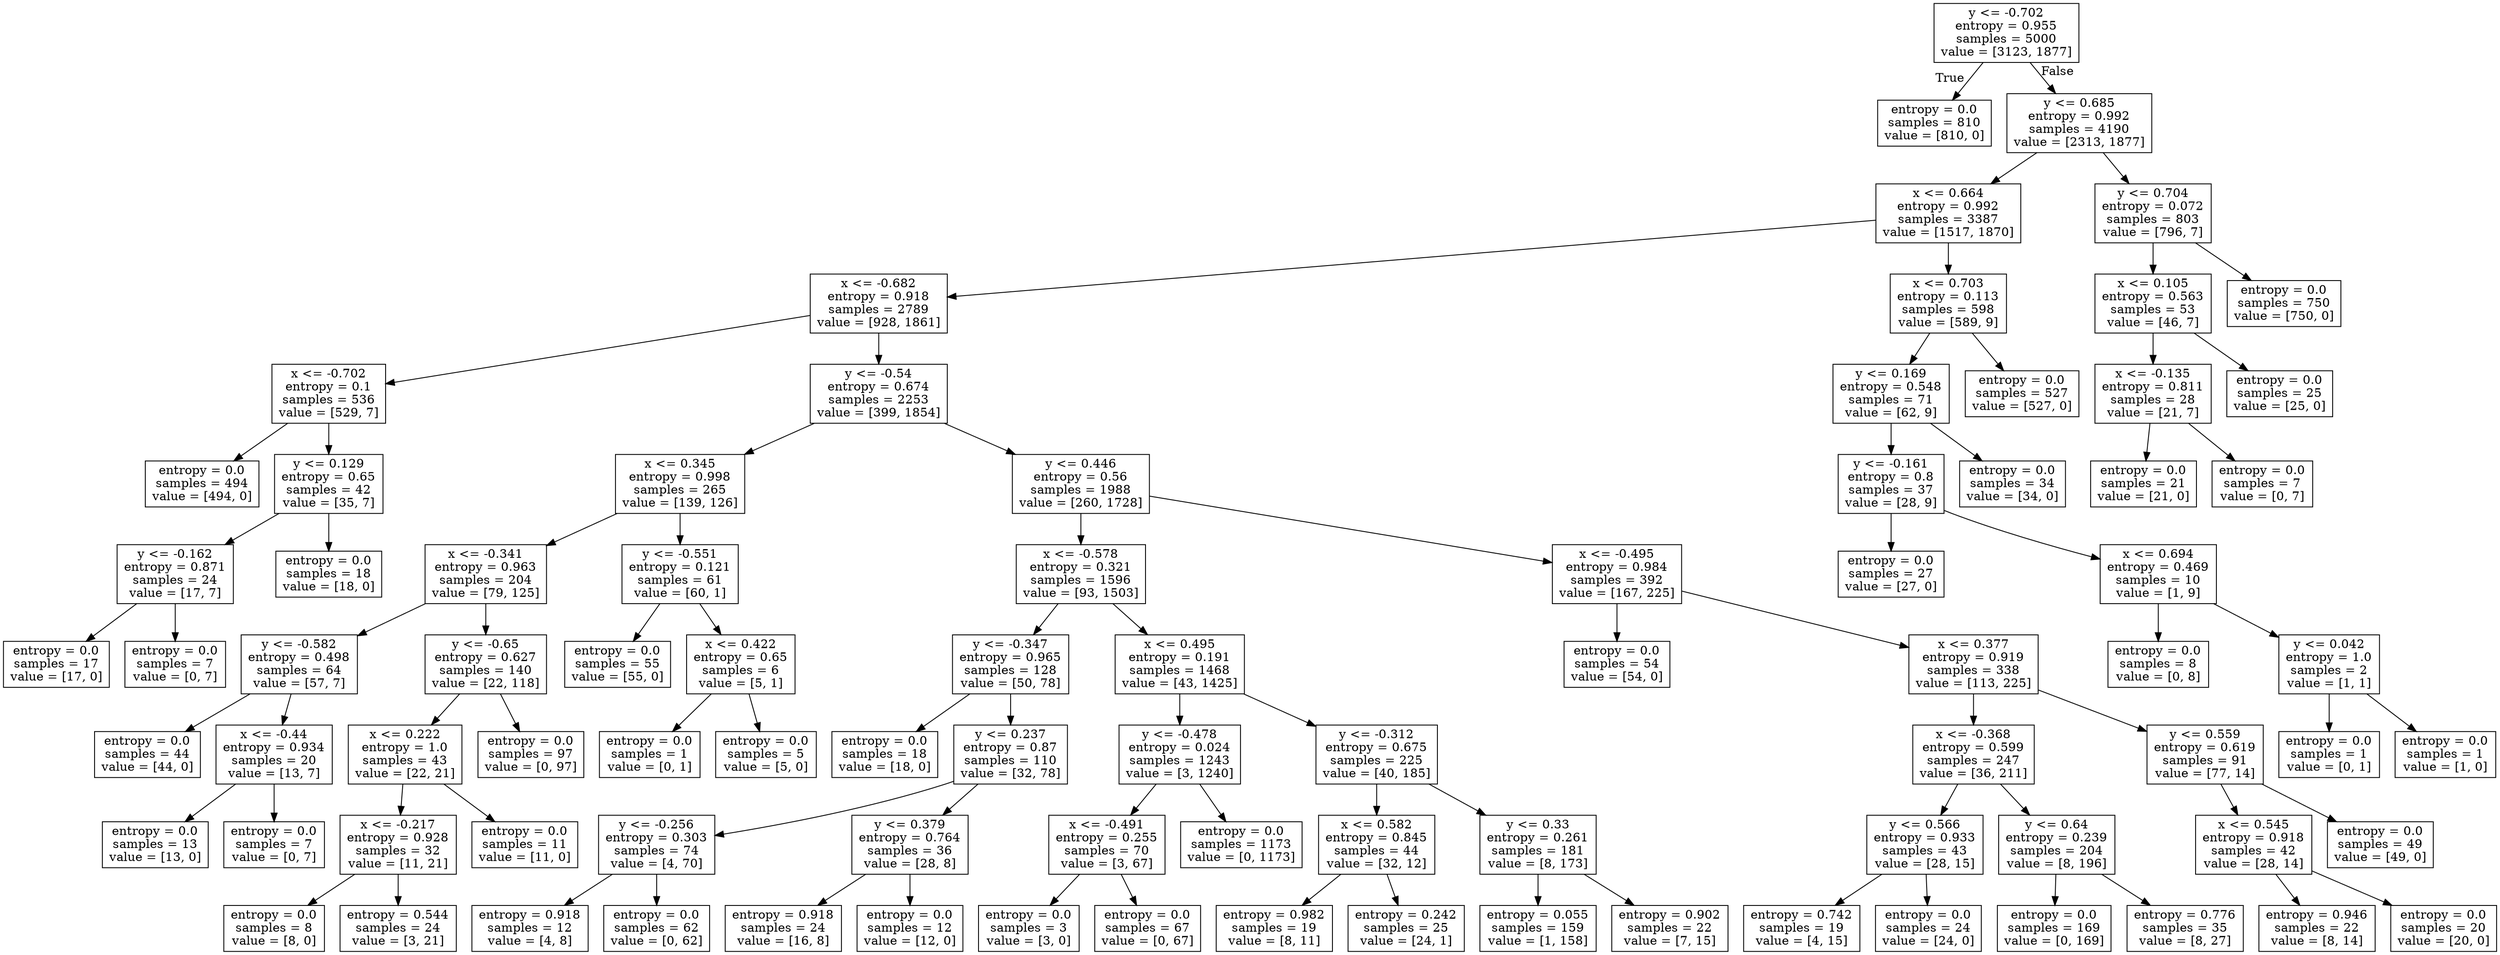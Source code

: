 digraph Tree {
node [shape=box] ;
0 [label="y <= -0.702\nentropy = 0.955\nsamples = 5000\nvalue = [3123, 1877]"] ;
1 [label="entropy = 0.0\nsamples = 810\nvalue = [810, 0]"] ;
0 -> 1 [labeldistance=2.5, labelangle=45, headlabel="True"] ;
2 [label="y <= 0.685\nentropy = 0.992\nsamples = 4190\nvalue = [2313, 1877]"] ;
0 -> 2 [labeldistance=2.5, labelangle=-45, headlabel="False"] ;
3 [label="x <= 0.664\nentropy = 0.992\nsamples = 3387\nvalue = [1517, 1870]"] ;
2 -> 3 ;
4 [label="x <= -0.682\nentropy = 0.918\nsamples = 2789\nvalue = [928, 1861]"] ;
3 -> 4 ;
5 [label="x <= -0.702\nentropy = 0.1\nsamples = 536\nvalue = [529, 7]"] ;
4 -> 5 ;
6 [label="entropy = 0.0\nsamples = 494\nvalue = [494, 0]"] ;
5 -> 6 ;
7 [label="y <= 0.129\nentropy = 0.65\nsamples = 42\nvalue = [35, 7]"] ;
5 -> 7 ;
8 [label="y <= -0.162\nentropy = 0.871\nsamples = 24\nvalue = [17, 7]"] ;
7 -> 8 ;
9 [label="entropy = 0.0\nsamples = 17\nvalue = [17, 0]"] ;
8 -> 9 ;
10 [label="entropy = 0.0\nsamples = 7\nvalue = [0, 7]"] ;
8 -> 10 ;
11 [label="entropy = 0.0\nsamples = 18\nvalue = [18, 0]"] ;
7 -> 11 ;
12 [label="y <= -0.54\nentropy = 0.674\nsamples = 2253\nvalue = [399, 1854]"] ;
4 -> 12 ;
13 [label="x <= 0.345\nentropy = 0.998\nsamples = 265\nvalue = [139, 126]"] ;
12 -> 13 ;
14 [label="x <= -0.341\nentropy = 0.963\nsamples = 204\nvalue = [79, 125]"] ;
13 -> 14 ;
15 [label="y <= -0.582\nentropy = 0.498\nsamples = 64\nvalue = [57, 7]"] ;
14 -> 15 ;
16 [label="entropy = 0.0\nsamples = 44\nvalue = [44, 0]"] ;
15 -> 16 ;
17 [label="x <= -0.44\nentropy = 0.934\nsamples = 20\nvalue = [13, 7]"] ;
15 -> 17 ;
18 [label="entropy = 0.0\nsamples = 13\nvalue = [13, 0]"] ;
17 -> 18 ;
19 [label="entropy = 0.0\nsamples = 7\nvalue = [0, 7]"] ;
17 -> 19 ;
20 [label="y <= -0.65\nentropy = 0.627\nsamples = 140\nvalue = [22, 118]"] ;
14 -> 20 ;
21 [label="x <= 0.222\nentropy = 1.0\nsamples = 43\nvalue = [22, 21]"] ;
20 -> 21 ;
22 [label="x <= -0.217\nentropy = 0.928\nsamples = 32\nvalue = [11, 21]"] ;
21 -> 22 ;
23 [label="entropy = 0.0\nsamples = 8\nvalue = [8, 0]"] ;
22 -> 23 ;
24 [label="entropy = 0.544\nsamples = 24\nvalue = [3, 21]"] ;
22 -> 24 ;
25 [label="entropy = 0.0\nsamples = 11\nvalue = [11, 0]"] ;
21 -> 25 ;
26 [label="entropy = 0.0\nsamples = 97\nvalue = [0, 97]"] ;
20 -> 26 ;
27 [label="y <= -0.551\nentropy = 0.121\nsamples = 61\nvalue = [60, 1]"] ;
13 -> 27 ;
28 [label="entropy = 0.0\nsamples = 55\nvalue = [55, 0]"] ;
27 -> 28 ;
29 [label="x <= 0.422\nentropy = 0.65\nsamples = 6\nvalue = [5, 1]"] ;
27 -> 29 ;
30 [label="entropy = 0.0\nsamples = 1\nvalue = [0, 1]"] ;
29 -> 30 ;
31 [label="entropy = 0.0\nsamples = 5\nvalue = [5, 0]"] ;
29 -> 31 ;
32 [label="y <= 0.446\nentropy = 0.56\nsamples = 1988\nvalue = [260, 1728]"] ;
12 -> 32 ;
33 [label="x <= -0.578\nentropy = 0.321\nsamples = 1596\nvalue = [93, 1503]"] ;
32 -> 33 ;
34 [label="y <= -0.347\nentropy = 0.965\nsamples = 128\nvalue = [50, 78]"] ;
33 -> 34 ;
35 [label="entropy = 0.0\nsamples = 18\nvalue = [18, 0]"] ;
34 -> 35 ;
36 [label="y <= 0.237\nentropy = 0.87\nsamples = 110\nvalue = [32, 78]"] ;
34 -> 36 ;
37 [label="y <= -0.256\nentropy = 0.303\nsamples = 74\nvalue = [4, 70]"] ;
36 -> 37 ;
38 [label="entropy = 0.918\nsamples = 12\nvalue = [4, 8]"] ;
37 -> 38 ;
39 [label="entropy = 0.0\nsamples = 62\nvalue = [0, 62]"] ;
37 -> 39 ;
40 [label="y <= 0.379\nentropy = 0.764\nsamples = 36\nvalue = [28, 8]"] ;
36 -> 40 ;
41 [label="entropy = 0.918\nsamples = 24\nvalue = [16, 8]"] ;
40 -> 41 ;
42 [label="entropy = 0.0\nsamples = 12\nvalue = [12, 0]"] ;
40 -> 42 ;
43 [label="x <= 0.495\nentropy = 0.191\nsamples = 1468\nvalue = [43, 1425]"] ;
33 -> 43 ;
44 [label="y <= -0.478\nentropy = 0.024\nsamples = 1243\nvalue = [3, 1240]"] ;
43 -> 44 ;
45 [label="x <= -0.491\nentropy = 0.255\nsamples = 70\nvalue = [3, 67]"] ;
44 -> 45 ;
46 [label="entropy = 0.0\nsamples = 3\nvalue = [3, 0]"] ;
45 -> 46 ;
47 [label="entropy = 0.0\nsamples = 67\nvalue = [0, 67]"] ;
45 -> 47 ;
48 [label="entropy = 0.0\nsamples = 1173\nvalue = [0, 1173]"] ;
44 -> 48 ;
49 [label="y <= -0.312\nentropy = 0.675\nsamples = 225\nvalue = [40, 185]"] ;
43 -> 49 ;
50 [label="x <= 0.582\nentropy = 0.845\nsamples = 44\nvalue = [32, 12]"] ;
49 -> 50 ;
51 [label="entropy = 0.982\nsamples = 19\nvalue = [8, 11]"] ;
50 -> 51 ;
52 [label="entropy = 0.242\nsamples = 25\nvalue = [24, 1]"] ;
50 -> 52 ;
53 [label="y <= 0.33\nentropy = 0.261\nsamples = 181\nvalue = [8, 173]"] ;
49 -> 53 ;
54 [label="entropy = 0.055\nsamples = 159\nvalue = [1, 158]"] ;
53 -> 54 ;
55 [label="entropy = 0.902\nsamples = 22\nvalue = [7, 15]"] ;
53 -> 55 ;
56 [label="x <= -0.495\nentropy = 0.984\nsamples = 392\nvalue = [167, 225]"] ;
32 -> 56 ;
57 [label="entropy = 0.0\nsamples = 54\nvalue = [54, 0]"] ;
56 -> 57 ;
58 [label="x <= 0.377\nentropy = 0.919\nsamples = 338\nvalue = [113, 225]"] ;
56 -> 58 ;
59 [label="x <= -0.368\nentropy = 0.599\nsamples = 247\nvalue = [36, 211]"] ;
58 -> 59 ;
60 [label="y <= 0.566\nentropy = 0.933\nsamples = 43\nvalue = [28, 15]"] ;
59 -> 60 ;
61 [label="entropy = 0.742\nsamples = 19\nvalue = [4, 15]"] ;
60 -> 61 ;
62 [label="entropy = 0.0\nsamples = 24\nvalue = [24, 0]"] ;
60 -> 62 ;
63 [label="y <= 0.64\nentropy = 0.239\nsamples = 204\nvalue = [8, 196]"] ;
59 -> 63 ;
64 [label="entropy = 0.0\nsamples = 169\nvalue = [0, 169]"] ;
63 -> 64 ;
65 [label="entropy = 0.776\nsamples = 35\nvalue = [8, 27]"] ;
63 -> 65 ;
66 [label="y <= 0.559\nentropy = 0.619\nsamples = 91\nvalue = [77, 14]"] ;
58 -> 66 ;
67 [label="x <= 0.545\nentropy = 0.918\nsamples = 42\nvalue = [28, 14]"] ;
66 -> 67 ;
68 [label="entropy = 0.946\nsamples = 22\nvalue = [8, 14]"] ;
67 -> 68 ;
69 [label="entropy = 0.0\nsamples = 20\nvalue = [20, 0]"] ;
67 -> 69 ;
70 [label="entropy = 0.0\nsamples = 49\nvalue = [49, 0]"] ;
66 -> 70 ;
71 [label="x <= 0.703\nentropy = 0.113\nsamples = 598\nvalue = [589, 9]"] ;
3 -> 71 ;
72 [label="y <= 0.169\nentropy = 0.548\nsamples = 71\nvalue = [62, 9]"] ;
71 -> 72 ;
73 [label="y <= -0.161\nentropy = 0.8\nsamples = 37\nvalue = [28, 9]"] ;
72 -> 73 ;
74 [label="entropy = 0.0\nsamples = 27\nvalue = [27, 0]"] ;
73 -> 74 ;
75 [label="x <= 0.694\nentropy = 0.469\nsamples = 10\nvalue = [1, 9]"] ;
73 -> 75 ;
76 [label="entropy = 0.0\nsamples = 8\nvalue = [0, 8]"] ;
75 -> 76 ;
77 [label="y <= 0.042\nentropy = 1.0\nsamples = 2\nvalue = [1, 1]"] ;
75 -> 77 ;
78 [label="entropy = 0.0\nsamples = 1\nvalue = [0, 1]"] ;
77 -> 78 ;
79 [label="entropy = 0.0\nsamples = 1\nvalue = [1, 0]"] ;
77 -> 79 ;
80 [label="entropy = 0.0\nsamples = 34\nvalue = [34, 0]"] ;
72 -> 80 ;
81 [label="entropy = 0.0\nsamples = 527\nvalue = [527, 0]"] ;
71 -> 81 ;
82 [label="y <= 0.704\nentropy = 0.072\nsamples = 803\nvalue = [796, 7]"] ;
2 -> 82 ;
83 [label="x <= 0.105\nentropy = 0.563\nsamples = 53\nvalue = [46, 7]"] ;
82 -> 83 ;
84 [label="x <= -0.135\nentropy = 0.811\nsamples = 28\nvalue = [21, 7]"] ;
83 -> 84 ;
85 [label="entropy = 0.0\nsamples = 21\nvalue = [21, 0]"] ;
84 -> 85 ;
86 [label="entropy = 0.0\nsamples = 7\nvalue = [0, 7]"] ;
84 -> 86 ;
87 [label="entropy = 0.0\nsamples = 25\nvalue = [25, 0]"] ;
83 -> 87 ;
88 [label="entropy = 0.0\nsamples = 750\nvalue = [750, 0]"] ;
82 -> 88 ;
}